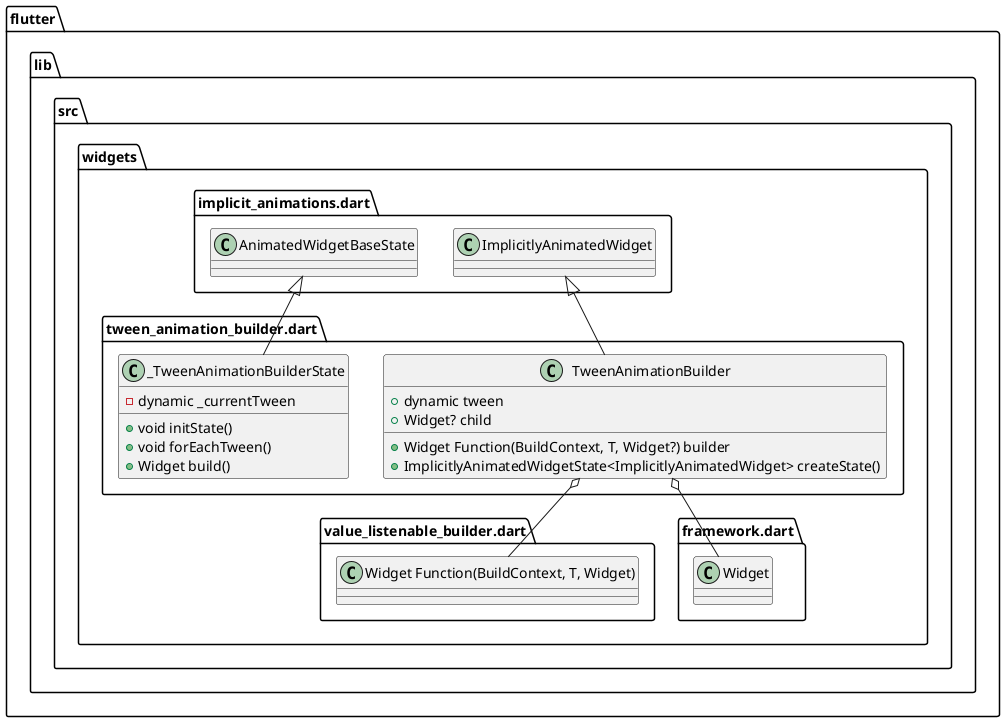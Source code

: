 @startuml
set namespaceSeparator ::

class "flutter::lib::src::widgets::tween_animation_builder.dart::TweenAnimationBuilder" {
  +dynamic tween
  +Widget Function(BuildContext, T, Widget?) builder
  +Widget? child
  +ImplicitlyAnimatedWidgetState<ImplicitlyAnimatedWidget> createState()
}

"flutter::lib::src::widgets::tween_animation_builder.dart::TweenAnimationBuilder" o-- "flutter::lib::src::widgets::value_listenable_builder.dart::Widget Function(BuildContext, T, Widget)"
"flutter::lib::src::widgets::tween_animation_builder.dart::TweenAnimationBuilder" o-- "flutter::lib::src::widgets::framework.dart::Widget"
"flutter::lib::src::widgets::implicit_animations.dart::ImplicitlyAnimatedWidget" <|-- "flutter::lib::src::widgets::tween_animation_builder.dart::TweenAnimationBuilder"

class "flutter::lib::src::widgets::tween_animation_builder.dart::_TweenAnimationBuilderState" {
  -dynamic _currentTween
  +void initState()
  +void forEachTween()
  +Widget build()
}

"flutter::lib::src::widgets::implicit_animations.dart::AnimatedWidgetBaseState" <|-- "flutter::lib::src::widgets::tween_animation_builder.dart::_TweenAnimationBuilderState"


@enduml